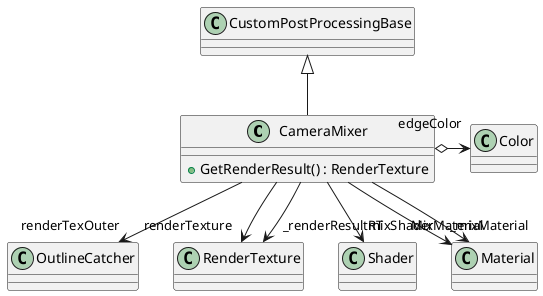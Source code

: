 @startuml
class CameraMixer {
    + GetRenderResult() : RenderTexture
}
CustomPostProcessingBase <|-- CameraMixer
CameraMixer --> "renderTexOuter" OutlineCatcher
CameraMixer --> "renderTexture" RenderTexture
CameraMixer --> "mixShader" Shader
CameraMixer o-> "edgeColor" Color
CameraMixer --> "_mixMaterial" Material
CameraMixer --> "_renderResultRT" RenderTexture
CameraMixer --> "MixMaterial" Material
@enduml
